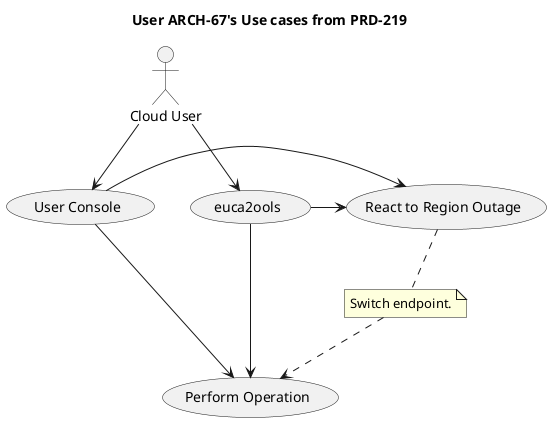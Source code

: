 @startuml
title User ARCH-67's Use cases from PRD-219
:Cloud User: as user

(Perform Operation) as (op)
(React to Region Outage) as (failover)

(euca2ools)
(User Console) as (ui)

ui -d-> (op)
ui -r-> (failover)
euca2ools -d-> (op)
euca2ools -r-> (failover)
user -d-> ui
user -d-> euca2ools

note "Switch endpoint." as SWITCH
failover .. SWITCH
SWITCH ..> op
@enduml
